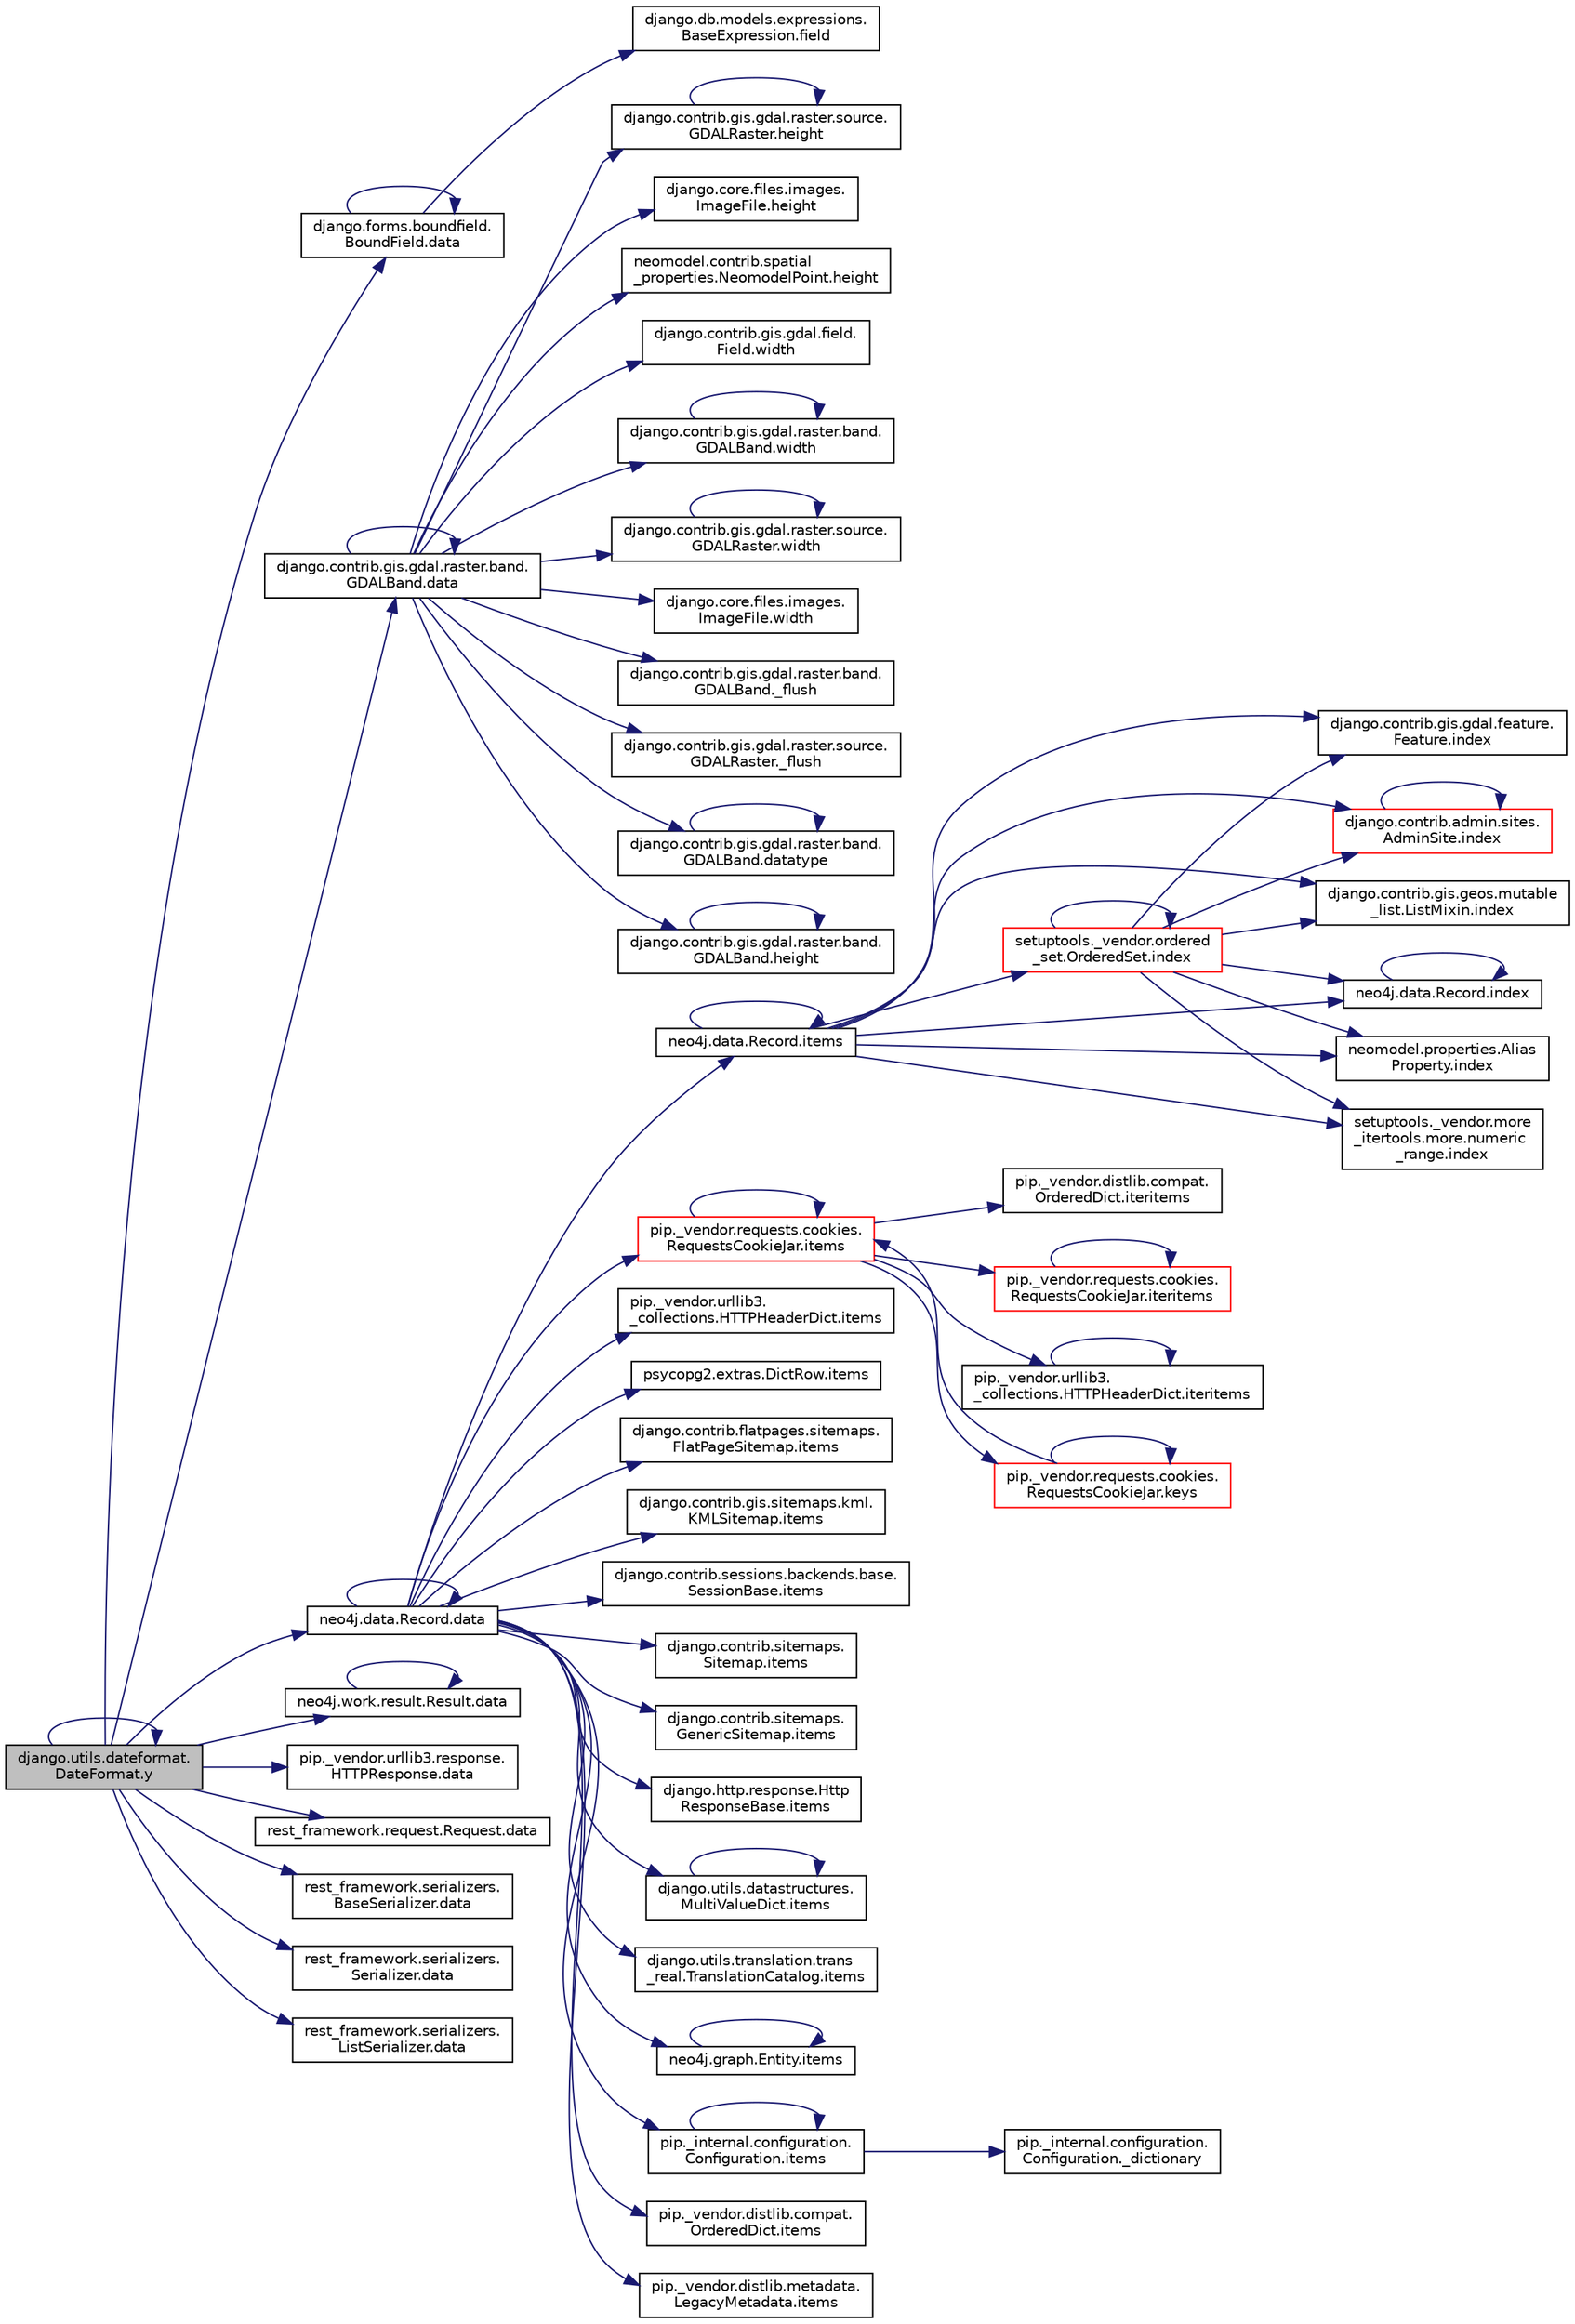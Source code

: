 digraph "django.utils.dateformat.DateFormat.y"
{
 // LATEX_PDF_SIZE
  edge [fontname="Helvetica",fontsize="10",labelfontname="Helvetica",labelfontsize="10"];
  node [fontname="Helvetica",fontsize="10",shape=record];
  rankdir="LR";
  Node1 [label="django.utils.dateformat.\lDateFormat.y",height=0.2,width=0.4,color="black", fillcolor="grey75", style="filled", fontcolor="black",tooltip=" "];
  Node1 -> Node2 [color="midnightblue",fontsize="10",style="solid",fontname="Helvetica"];
  Node2 [label="django.forms.boundfield.\lBoundField.data",height=0.2,width=0.4,color="black", fillcolor="white", style="filled",URL="$da/d92/classdjango_1_1forms_1_1boundfield_1_1_bound_field.html#ab171a7cf1b7f223c5a378a8a216c665d",tooltip=" "];
  Node2 -> Node2 [color="midnightblue",fontsize="10",style="solid",fontname="Helvetica"];
  Node2 -> Node3 [color="midnightblue",fontsize="10",style="solid",fontname="Helvetica"];
  Node3 [label="django.db.models.expressions.\lBaseExpression.field",height=0.2,width=0.4,color="black", fillcolor="white", style="filled",URL="$de/d6b/classdjango_1_1db_1_1models_1_1expressions_1_1_base_expression.html#ac6460ecaca5a7cac6b4bee69bce606fb",tooltip=" "];
  Node1 -> Node4 [color="midnightblue",fontsize="10",style="solid",fontname="Helvetica"];
  Node4 [label="django.contrib.gis.gdal.raster.band.\lGDALBand.data",height=0.2,width=0.4,color="black", fillcolor="white", style="filled",URL="$d5/d4d/classdjango_1_1contrib_1_1gis_1_1gdal_1_1raster_1_1band_1_1_g_d_a_l_band.html#ab034c17962c340c65434561c57451461",tooltip=" "];
  Node4 -> Node5 [color="midnightblue",fontsize="10",style="solid",fontname="Helvetica"];
  Node5 [label="django.contrib.gis.gdal.raster.band.\lGDALBand._flush",height=0.2,width=0.4,color="black", fillcolor="white", style="filled",URL="$d5/d4d/classdjango_1_1contrib_1_1gis_1_1gdal_1_1raster_1_1band_1_1_g_d_a_l_band.html#a281f94a7c47232db6a65310ad5df5dcd",tooltip=" "];
  Node4 -> Node6 [color="midnightblue",fontsize="10",style="solid",fontname="Helvetica"];
  Node6 [label="django.contrib.gis.gdal.raster.source.\lGDALRaster._flush",height=0.2,width=0.4,color="black", fillcolor="white", style="filled",URL="$db/dff/classdjango_1_1contrib_1_1gis_1_1gdal_1_1raster_1_1source_1_1_g_d_a_l_raster.html#a533f1bbe54bb8bcc74b196ac19ca9cbe",tooltip=" "];
  Node4 -> Node4 [color="midnightblue",fontsize="10",style="solid",fontname="Helvetica"];
  Node4 -> Node7 [color="midnightblue",fontsize="10",style="solid",fontname="Helvetica"];
  Node7 [label="django.contrib.gis.gdal.raster.band.\lGDALBand.datatype",height=0.2,width=0.4,color="black", fillcolor="white", style="filled",URL="$d5/d4d/classdjango_1_1contrib_1_1gis_1_1gdal_1_1raster_1_1band_1_1_g_d_a_l_band.html#a13e36aba412e7a1626d2ffc0d3fa0c2f",tooltip=" "];
  Node7 -> Node7 [color="midnightblue",fontsize="10",style="solid",fontname="Helvetica"];
  Node4 -> Node8 [color="midnightblue",fontsize="10",style="solid",fontname="Helvetica"];
  Node8 [label="django.contrib.gis.gdal.raster.band.\lGDALBand.height",height=0.2,width=0.4,color="black", fillcolor="white", style="filled",URL="$d5/d4d/classdjango_1_1contrib_1_1gis_1_1gdal_1_1raster_1_1band_1_1_g_d_a_l_band.html#a4ba6f5543bd67b918e962b5ef2546a35",tooltip=" "];
  Node8 -> Node8 [color="midnightblue",fontsize="10",style="solid",fontname="Helvetica"];
  Node4 -> Node9 [color="midnightblue",fontsize="10",style="solid",fontname="Helvetica"];
  Node9 [label="django.contrib.gis.gdal.raster.source.\lGDALRaster.height",height=0.2,width=0.4,color="black", fillcolor="white", style="filled",URL="$db/dff/classdjango_1_1contrib_1_1gis_1_1gdal_1_1raster_1_1source_1_1_g_d_a_l_raster.html#ab2226078b0844e2a3485606ff74647c8",tooltip=" "];
  Node9 -> Node9 [color="midnightblue",fontsize="10",style="solid",fontname="Helvetica"];
  Node4 -> Node10 [color="midnightblue",fontsize="10",style="solid",fontname="Helvetica"];
  Node10 [label="django.core.files.images.\lImageFile.height",height=0.2,width=0.4,color="black", fillcolor="white", style="filled",URL="$da/d6f/classdjango_1_1core_1_1files_1_1images_1_1_image_file.html#aa37d8ce9b035a8e92c7e0036ff69614f",tooltip=" "];
  Node4 -> Node11 [color="midnightblue",fontsize="10",style="solid",fontname="Helvetica"];
  Node11 [label="neomodel.contrib.spatial\l_properties.NeomodelPoint.height",height=0.2,width=0.4,color="black", fillcolor="white", style="filled",URL="$dc/d60/classneomodel_1_1contrib_1_1spatial__properties_1_1_neomodel_point.html#a49dd9595da971abc3ff209bf073cac31",tooltip=" "];
  Node4 -> Node12 [color="midnightblue",fontsize="10",style="solid",fontname="Helvetica"];
  Node12 [label="django.contrib.gis.gdal.field.\lField.width",height=0.2,width=0.4,color="black", fillcolor="white", style="filled",URL="$d8/d65/classdjango_1_1contrib_1_1gis_1_1gdal_1_1field_1_1_field.html#af3a5897357dbedee37d5195ffa84a168",tooltip=" "];
  Node4 -> Node13 [color="midnightblue",fontsize="10",style="solid",fontname="Helvetica"];
  Node13 [label="django.contrib.gis.gdal.raster.band.\lGDALBand.width",height=0.2,width=0.4,color="black", fillcolor="white", style="filled",URL="$d5/d4d/classdjango_1_1contrib_1_1gis_1_1gdal_1_1raster_1_1band_1_1_g_d_a_l_band.html#a537046ba1050cd219aa03e0d17c4167e",tooltip=" "];
  Node13 -> Node13 [color="midnightblue",fontsize="10",style="solid",fontname="Helvetica"];
  Node4 -> Node14 [color="midnightblue",fontsize="10",style="solid",fontname="Helvetica"];
  Node14 [label="django.contrib.gis.gdal.raster.source.\lGDALRaster.width",height=0.2,width=0.4,color="black", fillcolor="white", style="filled",URL="$db/dff/classdjango_1_1contrib_1_1gis_1_1gdal_1_1raster_1_1source_1_1_g_d_a_l_raster.html#a361068c930907022df924a732c701035",tooltip=" "];
  Node14 -> Node14 [color="midnightblue",fontsize="10",style="solid",fontname="Helvetica"];
  Node4 -> Node15 [color="midnightblue",fontsize="10",style="solid",fontname="Helvetica"];
  Node15 [label="django.core.files.images.\lImageFile.width",height=0.2,width=0.4,color="black", fillcolor="white", style="filled",URL="$da/d6f/classdjango_1_1core_1_1files_1_1images_1_1_image_file.html#a2ed6d2283c99e451f01fe0755a919637",tooltip=" "];
  Node1 -> Node16 [color="midnightblue",fontsize="10",style="solid",fontname="Helvetica"];
  Node16 [label="neo4j.data.Record.data",height=0.2,width=0.4,color="black", fillcolor="white", style="filled",URL="$d8/da3/classneo4j_1_1data_1_1_record.html#a24123084c9f60275847a4509076677bf",tooltip=" "];
  Node16 -> Node16 [color="midnightblue",fontsize="10",style="solid",fontname="Helvetica"];
  Node16 -> Node17 [color="midnightblue",fontsize="10",style="solid",fontname="Helvetica"];
  Node17 [label="django.contrib.flatpages.sitemaps.\lFlatPageSitemap.items",height=0.2,width=0.4,color="black", fillcolor="white", style="filled",URL="$da/db0/classdjango_1_1contrib_1_1flatpages_1_1sitemaps_1_1_flat_page_sitemap.html#a6948e64ef6083cce5ad81a02a00e7836",tooltip=" "];
  Node16 -> Node18 [color="midnightblue",fontsize="10",style="solid",fontname="Helvetica"];
  Node18 [label="django.contrib.gis.sitemaps.kml.\lKMLSitemap.items",height=0.2,width=0.4,color="black", fillcolor="white", style="filled",URL="$d0/dea/classdjango_1_1contrib_1_1gis_1_1sitemaps_1_1kml_1_1_k_m_l_sitemap.html#a6acd07396d1cde7a19605ad2a8aa92e3",tooltip=" "];
  Node16 -> Node19 [color="midnightblue",fontsize="10",style="solid",fontname="Helvetica"];
  Node19 [label="django.contrib.sessions.backends.base.\lSessionBase.items",height=0.2,width=0.4,color="black", fillcolor="white", style="filled",URL="$d1/d6e/classdjango_1_1contrib_1_1sessions_1_1backends_1_1base_1_1_session_base.html#ae25cf58df559b84f6cb8c2bad2420f5f",tooltip=" "];
  Node16 -> Node20 [color="midnightblue",fontsize="10",style="solid",fontname="Helvetica"];
  Node20 [label="django.contrib.sitemaps.\lSitemap.items",height=0.2,width=0.4,color="black", fillcolor="white", style="filled",URL="$db/d3f/classdjango_1_1contrib_1_1sitemaps_1_1_sitemap.html#a521395bdbfe3e7c0afbf9bb0a038a3d5",tooltip=" "];
  Node16 -> Node21 [color="midnightblue",fontsize="10",style="solid",fontname="Helvetica"];
  Node21 [label="django.contrib.sitemaps.\lGenericSitemap.items",height=0.2,width=0.4,color="black", fillcolor="white", style="filled",URL="$d5/d7c/classdjango_1_1contrib_1_1sitemaps_1_1_generic_sitemap.html#ab6026371faf88c9a25c1e70a02570ebb",tooltip=" "];
  Node16 -> Node22 [color="midnightblue",fontsize="10",style="solid",fontname="Helvetica"];
  Node22 [label="django.http.response.Http\lResponseBase.items",height=0.2,width=0.4,color="black", fillcolor="white", style="filled",URL="$dd/db4/classdjango_1_1http_1_1response_1_1_http_response_base.html#a8ed7fbc867369f0722bb5b0997593520",tooltip=" "];
  Node16 -> Node23 [color="midnightblue",fontsize="10",style="solid",fontname="Helvetica"];
  Node23 [label="django.utils.datastructures.\lMultiValueDict.items",height=0.2,width=0.4,color="black", fillcolor="white", style="filled",URL="$d5/d02/classdjango_1_1utils_1_1datastructures_1_1_multi_value_dict.html#a6e3230d429487c8249894a263e311ade",tooltip=" "];
  Node23 -> Node23 [color="midnightblue",fontsize="10",style="solid",fontname="Helvetica"];
  Node16 -> Node24 [color="midnightblue",fontsize="10",style="solid",fontname="Helvetica"];
  Node24 [label="django.utils.translation.trans\l_real.TranslationCatalog.items",height=0.2,width=0.4,color="black", fillcolor="white", style="filled",URL="$dd/d59/classdjango_1_1utils_1_1translation_1_1trans__real_1_1_translation_catalog.html#ae868bfe97371199134f38f2bd997e08f",tooltip=" "];
  Node16 -> Node25 [color="midnightblue",fontsize="10",style="solid",fontname="Helvetica"];
  Node25 [label="neo4j.graph.Entity.items",height=0.2,width=0.4,color="black", fillcolor="white", style="filled",URL="$da/de2/classneo4j_1_1graph_1_1_entity.html#a900c8bafc184909bef8464cc234974e8",tooltip=" "];
  Node25 -> Node25 [color="midnightblue",fontsize="10",style="solid",fontname="Helvetica"];
  Node16 -> Node26 [color="midnightblue",fontsize="10",style="solid",fontname="Helvetica"];
  Node26 [label="pip._internal.configuration.\lConfiguration.items",height=0.2,width=0.4,color="black", fillcolor="white", style="filled",URL="$dc/da9/classpip_1_1__internal_1_1configuration_1_1_configuration.html#a43a724f440f49a72db825d19c0faa921",tooltip=" "];
  Node26 -> Node27 [color="midnightblue",fontsize="10",style="solid",fontname="Helvetica"];
  Node27 [label="pip._internal.configuration.\lConfiguration._dictionary",height=0.2,width=0.4,color="black", fillcolor="white", style="filled",URL="$dc/da9/classpip_1_1__internal_1_1configuration_1_1_configuration.html#abaf2d55a077dead78b33bad3bcbbc0c8",tooltip=" "];
  Node26 -> Node26 [color="midnightblue",fontsize="10",style="solid",fontname="Helvetica"];
  Node16 -> Node28 [color="midnightblue",fontsize="10",style="solid",fontname="Helvetica"];
  Node28 [label="pip._vendor.distlib.compat.\lOrderedDict.items",height=0.2,width=0.4,color="black", fillcolor="white", style="filled",URL="$d8/dae/classpip_1_1__vendor_1_1distlib_1_1compat_1_1_ordered_dict.html#a97f6c8e438a9fd542ea4379858e9586a",tooltip=" "];
  Node16 -> Node29 [color="midnightblue",fontsize="10",style="solid",fontname="Helvetica"];
  Node29 [label="pip._vendor.distlib.metadata.\lLegacyMetadata.items",height=0.2,width=0.4,color="black", fillcolor="white", style="filled",URL="$d3/dc5/classpip_1_1__vendor_1_1distlib_1_1metadata_1_1_legacy_metadata.html#ad75ade4c3fcb143145f1e75dcb2b691d",tooltip=" "];
  Node16 -> Node30 [color="midnightblue",fontsize="10",style="solid",fontname="Helvetica"];
  Node30 [label="neo4j.data.Record.items",height=0.2,width=0.4,color="black", fillcolor="white", style="filled",URL="$d8/da3/classneo4j_1_1data_1_1_record.html#aa82fb1c1ac368d26d9decaa7a8339be1",tooltip=" "];
  Node30 -> Node31 [color="midnightblue",fontsize="10",style="solid",fontname="Helvetica"];
  Node31 [label="django.contrib.gis.gdal.feature.\lFeature.index",height=0.2,width=0.4,color="black", fillcolor="white", style="filled",URL="$db/d34/classdjango_1_1contrib_1_1gis_1_1gdal_1_1feature_1_1_feature.html#a128ae0b6147fb55a5c5bc777caa15d50",tooltip=" "];
  Node30 -> Node32 [color="midnightblue",fontsize="10",style="solid",fontname="Helvetica"];
  Node32 [label="django.contrib.admin.sites.\lAdminSite.index",height=0.2,width=0.4,color="red", fillcolor="white", style="filled",URL="$df/dba/classdjango_1_1contrib_1_1admin_1_1sites_1_1_admin_site.html#a114200436dcab5d292516d7454298630",tooltip=" "];
  Node32 -> Node32 [color="midnightblue",fontsize="10",style="solid",fontname="Helvetica"];
  Node30 -> Node1349 [color="midnightblue",fontsize="10",style="solid",fontname="Helvetica"];
  Node1349 [label="django.contrib.gis.geos.mutable\l_list.ListMixin.index",height=0.2,width=0.4,color="black", fillcolor="white", style="filled",URL="$d5/d0e/classdjango_1_1contrib_1_1gis_1_1geos_1_1mutable__list_1_1_list_mixin.html#a16f4b7c86157e81672a845a5b3789f2f",tooltip=" "];
  Node30 -> Node599 [color="midnightblue",fontsize="10",style="solid",fontname="Helvetica"];
  Node599 [label="neo4j.data.Record.index",height=0.2,width=0.4,color="black", fillcolor="white", style="filled",URL="$d8/da3/classneo4j_1_1data_1_1_record.html#aa340d7c2dc0ce8f84d5e69470775e708",tooltip=" "];
  Node599 -> Node599 [color="midnightblue",fontsize="10",style="solid",fontname="Helvetica"];
  Node30 -> Node1348 [color="midnightblue",fontsize="10",style="solid",fontname="Helvetica"];
  Node1348 [label="neomodel.properties.Alias\lProperty.index",height=0.2,width=0.4,color="black", fillcolor="white", style="filled",URL="$d6/d9b/classneomodel_1_1properties_1_1_alias_property.html#ab7dea421e530a092fc9bb794999cee6a",tooltip=" "];
  Node30 -> Node1350 [color="midnightblue",fontsize="10",style="solid",fontname="Helvetica"];
  Node1350 [label="setuptools._vendor.ordered\l_set.OrderedSet.index",height=0.2,width=0.4,color="red", fillcolor="white", style="filled",URL="$d0/d40/classsetuptools_1_1__vendor_1_1ordered__set_1_1_ordered_set.html#a4c9cbb502c5f54f77e574032bf66f9d6",tooltip=" "];
  Node1350 -> Node1348 [color="midnightblue",fontsize="10",style="solid",fontname="Helvetica"];
  Node1350 -> Node31 [color="midnightblue",fontsize="10",style="solid",fontname="Helvetica"];
  Node1350 -> Node32 [color="midnightblue",fontsize="10",style="solid",fontname="Helvetica"];
  Node1350 -> Node599 [color="midnightblue",fontsize="10",style="solid",fontname="Helvetica"];
  Node1350 -> Node1350 [color="midnightblue",fontsize="10",style="solid",fontname="Helvetica"];
  Node1350 -> Node1349 [color="midnightblue",fontsize="10",style="solid",fontname="Helvetica"];
  Node1350 -> Node1351 [color="midnightblue",fontsize="10",style="solid",fontname="Helvetica"];
  Node1351 [label="setuptools._vendor.more\l_itertools.more.numeric\l_range.index",height=0.2,width=0.4,color="black", fillcolor="white", style="filled",URL="$d2/d44/classsetuptools_1_1__vendor_1_1more__itertools_1_1more_1_1numeric__range.html#a394db59afc76561009e55b38d2254d97",tooltip=" "];
  Node30 -> Node1351 [color="midnightblue",fontsize="10",style="solid",fontname="Helvetica"];
  Node30 -> Node30 [color="midnightblue",fontsize="10",style="solid",fontname="Helvetica"];
  Node16 -> Node490 [color="midnightblue",fontsize="10",style="solid",fontname="Helvetica"];
  Node490 [label="pip._vendor.requests.cookies.\lRequestsCookieJar.items",height=0.2,width=0.4,color="red", fillcolor="white", style="filled",URL="$d9/d08/classpip_1_1__vendor_1_1requests_1_1cookies_1_1_requests_cookie_jar.html#a16943d14660f257b695673e38162c0f7",tooltip=" "];
  Node490 -> Node490 [color="midnightblue",fontsize="10",style="solid",fontname="Helvetica"];
  Node490 -> Node491 [color="midnightblue",fontsize="10",style="solid",fontname="Helvetica"];
  Node491 [label="pip._vendor.distlib.compat.\lOrderedDict.iteritems",height=0.2,width=0.4,color="black", fillcolor="white", style="filled",URL="$d8/dae/classpip_1_1__vendor_1_1distlib_1_1compat_1_1_ordered_dict.html#a3d627da27acea3538e9861ee670fc289",tooltip=" "];
  Node490 -> Node492 [color="midnightblue",fontsize="10",style="solid",fontname="Helvetica"];
  Node492 [label="pip._vendor.requests.cookies.\lRequestsCookieJar.iteritems",height=0.2,width=0.4,color="red", fillcolor="white", style="filled",URL="$d9/d08/classpip_1_1__vendor_1_1requests_1_1cookies_1_1_requests_cookie_jar.html#a4fdf3181e667a99344da4f476540ad1c",tooltip=" "];
  Node492 -> Node492 [color="midnightblue",fontsize="10",style="solid",fontname="Helvetica"];
  Node490 -> Node495 [color="midnightblue",fontsize="10",style="solid",fontname="Helvetica"];
  Node495 [label="pip._vendor.urllib3.\l_collections.HTTPHeaderDict.iteritems",height=0.2,width=0.4,color="black", fillcolor="white", style="filled",URL="$d8/dc7/classpip_1_1__vendor_1_1urllib3_1_1__collections_1_1_h_t_t_p_header_dict.html#acab3544e4616ea2ad432954ed716960a",tooltip=" "];
  Node495 -> Node495 [color="midnightblue",fontsize="10",style="solid",fontname="Helvetica"];
  Node490 -> Node496 [color="midnightblue",fontsize="10",style="solid",fontname="Helvetica"];
  Node496 [label="pip._vendor.requests.cookies.\lRequestsCookieJar.keys",height=0.2,width=0.4,color="red", fillcolor="white", style="filled",URL="$d9/d08/classpip_1_1__vendor_1_1requests_1_1cookies_1_1_requests_cookie_jar.html#a356a2e63096d6709bc43973d389208d3",tooltip=" "];
  Node496 -> Node490 [color="midnightblue",fontsize="10",style="solid",fontname="Helvetica"];
  Node496 -> Node496 [color="midnightblue",fontsize="10",style="solid",fontname="Helvetica"];
  Node16 -> Node500 [color="midnightblue",fontsize="10",style="solid",fontname="Helvetica"];
  Node500 [label="pip._vendor.urllib3.\l_collections.HTTPHeaderDict.items",height=0.2,width=0.4,color="black", fillcolor="white", style="filled",URL="$d8/dc7/classpip_1_1__vendor_1_1urllib3_1_1__collections_1_1_h_t_t_p_header_dict.html#ae40b7c8adb3a4a74a2fe63ee3d86173e",tooltip=" "];
  Node16 -> Node501 [color="midnightblue",fontsize="10",style="solid",fontname="Helvetica"];
  Node501 [label="psycopg2.extras.DictRow.items",height=0.2,width=0.4,color="black", fillcolor="white", style="filled",URL="$dc/d7b/classpsycopg2_1_1extras_1_1_dict_row.html#a8b5ca8f01caa84bc32fb4f31ff0de8d3",tooltip=" "];
  Node1 -> Node819 [color="midnightblue",fontsize="10",style="solid",fontname="Helvetica"];
  Node819 [label="neo4j.work.result.Result.data",height=0.2,width=0.4,color="black", fillcolor="white", style="filled",URL="$d6/d93/classneo4j_1_1work_1_1result_1_1_result.html#a91a9d95693baed609c832d2306811873",tooltip=" "];
  Node819 -> Node819 [color="midnightblue",fontsize="10",style="solid",fontname="Helvetica"];
  Node1 -> Node820 [color="midnightblue",fontsize="10",style="solid",fontname="Helvetica"];
  Node820 [label="pip._vendor.urllib3.response.\lHTTPResponse.data",height=0.2,width=0.4,color="black", fillcolor="white", style="filled",URL="$dd/d5a/classpip_1_1__vendor_1_1urllib3_1_1response_1_1_h_t_t_p_response.html#a6e7ac6d6d58cacbce67ec13daeedeb7c",tooltip=" "];
  Node1 -> Node821 [color="midnightblue",fontsize="10",style="solid",fontname="Helvetica"];
  Node821 [label="rest_framework.request.Request.data",height=0.2,width=0.4,color="black", fillcolor="white", style="filled",URL="$d9/d48/classrest__framework_1_1request_1_1_request.html#ae246e53ff4ce6ec7367efa833ac43eb7",tooltip=" "];
  Node1 -> Node822 [color="midnightblue",fontsize="10",style="solid",fontname="Helvetica"];
  Node822 [label="rest_framework.serializers.\lBaseSerializer.data",height=0.2,width=0.4,color="black", fillcolor="white", style="filled",URL="$d9/de7/classrest__framework_1_1serializers_1_1_base_serializer.html#ab8e2dde5ecf9c3cc38be55e4b92f7fae",tooltip=" "];
  Node1 -> Node823 [color="midnightblue",fontsize="10",style="solid",fontname="Helvetica"];
  Node823 [label="rest_framework.serializers.\lSerializer.data",height=0.2,width=0.4,color="black", fillcolor="white", style="filled",URL="$de/daf/classrest__framework_1_1serializers_1_1_serializer.html#a028ae12666279b96942ec52c9e0bfb70",tooltip=" "];
  Node1 -> Node824 [color="midnightblue",fontsize="10",style="solid",fontname="Helvetica"];
  Node824 [label="rest_framework.serializers.\lListSerializer.data",height=0.2,width=0.4,color="black", fillcolor="white", style="filled",URL="$d9/dee/classrest__framework_1_1serializers_1_1_list_serializer.html#a98b5c9f9dc18b200355dfed8df68dd19",tooltip=" "];
  Node1 -> Node1 [color="midnightblue",fontsize="10",style="solid",fontname="Helvetica"];
}
